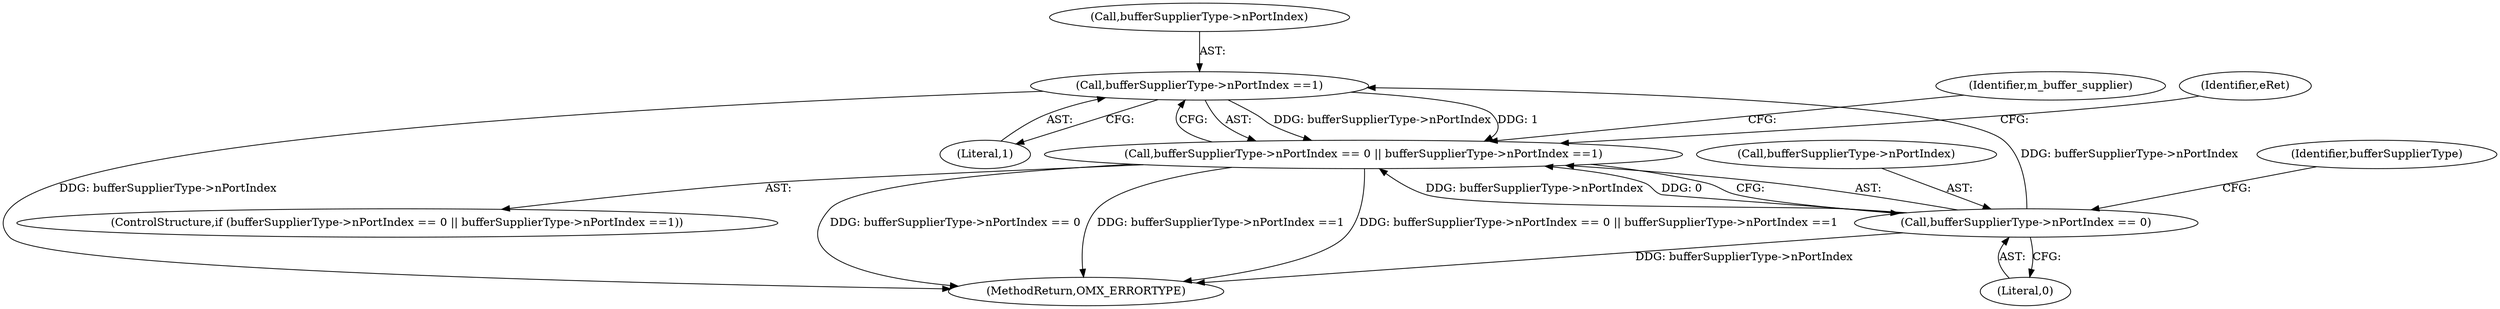 digraph "0_Android_560ccdb509a7b86186fac0fce1b25bd9a3e6a6e8_2@pointer" {
"1002110" [label="(Call,bufferSupplierType->nPortIndex ==1)"];
"1002105" [label="(Call,bufferSupplierType->nPortIndex == 0)"];
"1002104" [label="(Call,bufferSupplierType->nPortIndex == 0 || bufferSupplierType->nPortIndex ==1)"];
"1002114" [label="(Literal,1)"];
"1002110" [label="(Call,bufferSupplierType->nPortIndex ==1)"];
"1002112" [label="(Identifier,bufferSupplierType)"];
"1002103" [label="(ControlStructure,if (bufferSupplierType->nPortIndex == 0 || bufferSupplierType->nPortIndex ==1))"];
"1002106" [label="(Call,bufferSupplierType->nPortIndex)"];
"1003102" [label="(MethodReturn,OMX_ERRORTYPE)"];
"1002117" [label="(Identifier,m_buffer_supplier)"];
"1002111" [label="(Call,bufferSupplierType->nPortIndex)"];
"1002105" [label="(Call,bufferSupplierType->nPortIndex == 0)"];
"1002109" [label="(Literal,0)"];
"1002104" [label="(Call,bufferSupplierType->nPortIndex == 0 || bufferSupplierType->nPortIndex ==1)"];
"1002124" [label="(Identifier,eRet)"];
"1002110" -> "1002104"  [label="AST: "];
"1002110" -> "1002114"  [label="CFG: "];
"1002111" -> "1002110"  [label="AST: "];
"1002114" -> "1002110"  [label="AST: "];
"1002104" -> "1002110"  [label="CFG: "];
"1002110" -> "1003102"  [label="DDG: bufferSupplierType->nPortIndex"];
"1002110" -> "1002104"  [label="DDG: bufferSupplierType->nPortIndex"];
"1002110" -> "1002104"  [label="DDG: 1"];
"1002105" -> "1002110"  [label="DDG: bufferSupplierType->nPortIndex"];
"1002105" -> "1002104"  [label="AST: "];
"1002105" -> "1002109"  [label="CFG: "];
"1002106" -> "1002105"  [label="AST: "];
"1002109" -> "1002105"  [label="AST: "];
"1002112" -> "1002105"  [label="CFG: "];
"1002104" -> "1002105"  [label="CFG: "];
"1002105" -> "1003102"  [label="DDG: bufferSupplierType->nPortIndex"];
"1002105" -> "1002104"  [label="DDG: bufferSupplierType->nPortIndex"];
"1002105" -> "1002104"  [label="DDG: 0"];
"1002104" -> "1002103"  [label="AST: "];
"1002117" -> "1002104"  [label="CFG: "];
"1002124" -> "1002104"  [label="CFG: "];
"1002104" -> "1003102"  [label="DDG: bufferSupplierType->nPortIndex ==1"];
"1002104" -> "1003102"  [label="DDG: bufferSupplierType->nPortIndex == 0 || bufferSupplierType->nPortIndex ==1"];
"1002104" -> "1003102"  [label="DDG: bufferSupplierType->nPortIndex == 0"];
}

